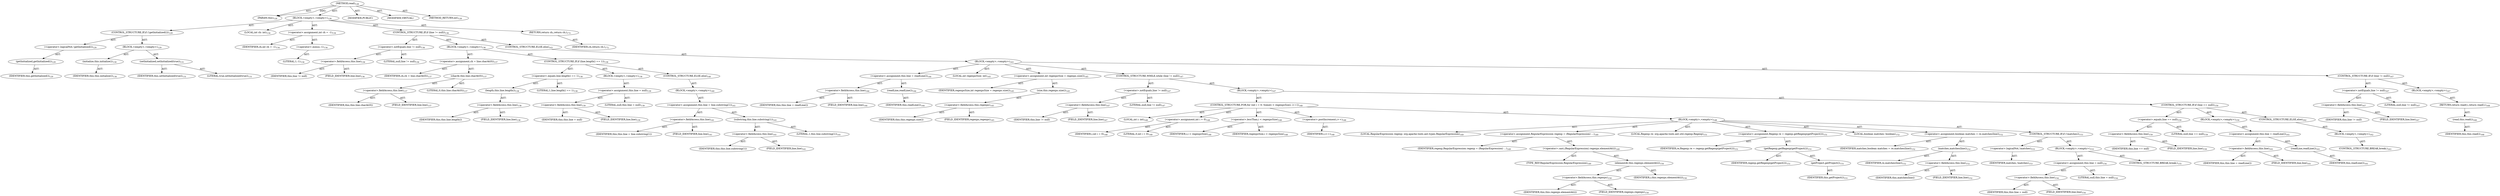 digraph "read" {  
"111669149698" [label = <(METHOD,read)<SUB>128</SUB>> ]
"115964116992" [label = <(PARAM,this)<SUB>128</SUB>> ]
"25769803778" [label = <(BLOCK,&lt;empty&gt;,&lt;empty&gt;)<SUB>128</SUB>> ]
"47244640256" [label = <(CONTROL_STRUCTURE,IF,if (!getInitialized()))<SUB>129</SUB>> ]
"30064771088" [label = <(&lt;operator&gt;.logicalNot,!getInitialized())<SUB>129</SUB>> ]
"30064771089" [label = <(getInitialized,getInitialized())<SUB>129</SUB>> ]
"68719476736" [label = <(IDENTIFIER,this,getInitialized())<SUB>129</SUB>> ]
"25769803779" [label = <(BLOCK,&lt;empty&gt;,&lt;empty&gt;)<SUB>129</SUB>> ]
"30064771090" [label = <(initialize,this.initialize())<SUB>130</SUB>> ]
"68719476737" [label = <(IDENTIFIER,this,this.initialize())<SUB>130</SUB>> ]
"30064771091" [label = <(setInitialized,setInitialized(true))<SUB>131</SUB>> ]
"68719476738" [label = <(IDENTIFIER,this,setInitialized(true))<SUB>131</SUB>> ]
"90194313218" [label = <(LITERAL,true,setInitialized(true))<SUB>131</SUB>> ]
"94489280512" [label = <(LOCAL,int ch: int)<SUB>134</SUB>> ]
"30064771092" [label = <(&lt;operator&gt;.assignment,int ch = -1)<SUB>134</SUB>> ]
"68719476756" [label = <(IDENTIFIER,ch,int ch = -1)<SUB>134</SUB>> ]
"30064771093" [label = <(&lt;operator&gt;.minus,-1)<SUB>134</SUB>> ]
"90194313219" [label = <(LITERAL,1,-1)<SUB>134</SUB>> ]
"47244640257" [label = <(CONTROL_STRUCTURE,IF,if (line != null))<SUB>136</SUB>> ]
"30064771094" [label = <(&lt;operator&gt;.notEquals,line != null)<SUB>136</SUB>> ]
"30064771095" [label = <(&lt;operator&gt;.fieldAccess,this.line)<SUB>136</SUB>> ]
"68719476757" [label = <(IDENTIFIER,this,line != null)> ]
"55834574854" [label = <(FIELD_IDENTIFIER,line,line)<SUB>136</SUB>> ]
"90194313220" [label = <(LITERAL,null,line != null)<SUB>136</SUB>> ]
"25769803780" [label = <(BLOCK,&lt;empty&gt;,&lt;empty&gt;)<SUB>136</SUB>> ]
"30064771096" [label = <(&lt;operator&gt;.assignment,ch = line.charAt(0))<SUB>137</SUB>> ]
"68719476758" [label = <(IDENTIFIER,ch,ch = line.charAt(0))<SUB>137</SUB>> ]
"30064771097" [label = <(charAt,this.line.charAt(0))<SUB>137</SUB>> ]
"30064771098" [label = <(&lt;operator&gt;.fieldAccess,this.line)<SUB>137</SUB>> ]
"68719476759" [label = <(IDENTIFIER,this,this.line.charAt(0))> ]
"55834574855" [label = <(FIELD_IDENTIFIER,line,line)<SUB>137</SUB>> ]
"90194313221" [label = <(LITERAL,0,this.line.charAt(0))<SUB>137</SUB>> ]
"47244640258" [label = <(CONTROL_STRUCTURE,IF,if (line.length() == 1))<SUB>138</SUB>> ]
"30064771099" [label = <(&lt;operator&gt;.equals,line.length() == 1)<SUB>138</SUB>> ]
"30064771100" [label = <(length,this.line.length())<SUB>138</SUB>> ]
"30064771101" [label = <(&lt;operator&gt;.fieldAccess,this.line)<SUB>138</SUB>> ]
"68719476760" [label = <(IDENTIFIER,this,this.line.length())> ]
"55834574856" [label = <(FIELD_IDENTIFIER,line,line)<SUB>138</SUB>> ]
"90194313222" [label = <(LITERAL,1,line.length() == 1)<SUB>138</SUB>> ]
"25769803781" [label = <(BLOCK,&lt;empty&gt;,&lt;empty&gt;)<SUB>138</SUB>> ]
"30064771102" [label = <(&lt;operator&gt;.assignment,this.line = null)<SUB>139</SUB>> ]
"30064771103" [label = <(&lt;operator&gt;.fieldAccess,this.line)<SUB>139</SUB>> ]
"68719476761" [label = <(IDENTIFIER,this,this.line = null)> ]
"55834574857" [label = <(FIELD_IDENTIFIER,line,line)<SUB>139</SUB>> ]
"90194313223" [label = <(LITERAL,null,this.line = null)<SUB>139</SUB>> ]
"47244640259" [label = <(CONTROL_STRUCTURE,ELSE,else)<SUB>140</SUB>> ]
"25769803782" [label = <(BLOCK,&lt;empty&gt;,&lt;empty&gt;)<SUB>140</SUB>> ]
"30064771104" [label = <(&lt;operator&gt;.assignment,this.line = line.substring(1))<SUB>141</SUB>> ]
"30064771105" [label = <(&lt;operator&gt;.fieldAccess,this.line)<SUB>141</SUB>> ]
"68719476762" [label = <(IDENTIFIER,this,this.line = line.substring(1))> ]
"55834574858" [label = <(FIELD_IDENTIFIER,line,line)<SUB>141</SUB>> ]
"30064771106" [label = <(substring,this.line.substring(1))<SUB>141</SUB>> ]
"30064771107" [label = <(&lt;operator&gt;.fieldAccess,this.line)<SUB>141</SUB>> ]
"68719476763" [label = <(IDENTIFIER,this,this.line.substring(1))> ]
"55834574859" [label = <(FIELD_IDENTIFIER,line,line)<SUB>141</SUB>> ]
"90194313224" [label = <(LITERAL,1,this.line.substring(1))<SUB>141</SUB>> ]
"47244640260" [label = <(CONTROL_STRUCTURE,ELSE,else)<SUB>143</SUB>> ]
"25769803783" [label = <(BLOCK,&lt;empty&gt;,&lt;empty&gt;)<SUB>143</SUB>> ]
"30064771108" [label = <(&lt;operator&gt;.assignment,this.line = readLine())<SUB>144</SUB>> ]
"30064771109" [label = <(&lt;operator&gt;.fieldAccess,this.line)<SUB>144</SUB>> ]
"68719476764" [label = <(IDENTIFIER,this,this.line = readLine())> ]
"55834574860" [label = <(FIELD_IDENTIFIER,line,line)<SUB>144</SUB>> ]
"30064771110" [label = <(readLine,readLine())<SUB>144</SUB>> ]
"68719476739" [label = <(IDENTIFIER,this,readLine())<SUB>144</SUB>> ]
"94489280513" [label = <(LOCAL,int regexpsSize: int)<SUB>145</SUB>> ]
"30064771111" [label = <(&lt;operator&gt;.assignment,int regexpsSize = regexps.size())<SUB>145</SUB>> ]
"68719476765" [label = <(IDENTIFIER,regexpsSize,int regexpsSize = regexps.size())<SUB>145</SUB>> ]
"30064771112" [label = <(size,this.regexps.size())<SUB>145</SUB>> ]
"30064771113" [label = <(&lt;operator&gt;.fieldAccess,this.regexps)<SUB>145</SUB>> ]
"68719476766" [label = <(IDENTIFIER,this,this.regexps.size())> ]
"55834574861" [label = <(FIELD_IDENTIFIER,regexps,regexps)<SUB>145</SUB>> ]
"47244640261" [label = <(CONTROL_STRUCTURE,WHILE,while (line != null))<SUB>147</SUB>> ]
"30064771114" [label = <(&lt;operator&gt;.notEquals,line != null)<SUB>147</SUB>> ]
"30064771115" [label = <(&lt;operator&gt;.fieldAccess,this.line)<SUB>147</SUB>> ]
"68719476767" [label = <(IDENTIFIER,this,line != null)> ]
"55834574862" [label = <(FIELD_IDENTIFIER,line,line)<SUB>147</SUB>> ]
"90194313225" [label = <(LITERAL,null,line != null)<SUB>147</SUB>> ]
"25769803784" [label = <(BLOCK,&lt;empty&gt;,&lt;empty&gt;)<SUB>147</SUB>> ]
"47244640262" [label = <(CONTROL_STRUCTURE,FOR,for (int i = 0; Some(i &lt; regexpsSize); i++))<SUB>148</SUB>> ]
"94489280514" [label = <(LOCAL,int i: int)<SUB>148</SUB>> ]
"30064771116" [label = <(&lt;operator&gt;.assignment,int i = 0)<SUB>148</SUB>> ]
"68719476768" [label = <(IDENTIFIER,i,int i = 0)<SUB>148</SUB>> ]
"90194313226" [label = <(LITERAL,0,int i = 0)<SUB>148</SUB>> ]
"30064771117" [label = <(&lt;operator&gt;.lessThan,i &lt; regexpsSize)<SUB>148</SUB>> ]
"68719476769" [label = <(IDENTIFIER,i,i &lt; regexpsSize)<SUB>148</SUB>> ]
"68719476770" [label = <(IDENTIFIER,regexpsSize,i &lt; regexpsSize)<SUB>148</SUB>> ]
"30064771118" [label = <(&lt;operator&gt;.postIncrement,i++)<SUB>148</SUB>> ]
"68719476771" [label = <(IDENTIFIER,i,i++)<SUB>148</SUB>> ]
"25769803785" [label = <(BLOCK,&lt;empty&gt;,&lt;empty&gt;)<SUB>148</SUB>> ]
"94489280515" [label = <(LOCAL,RegularExpression regexp: org.apache.tools.ant.types.RegularExpression)<SUB>149</SUB>> ]
"30064771119" [label = <(&lt;operator&gt;.assignment,RegularExpression regexp = (RegularExpression) ...)<SUB>149</SUB>> ]
"68719476772" [label = <(IDENTIFIER,regexp,RegularExpression regexp = (RegularExpression) ...)<SUB>149</SUB>> ]
"30064771120" [label = <(&lt;operator&gt;.cast,(RegularExpression) regexps.elementAt(i))<SUB>149</SUB>> ]
"180388626432" [label = <(TYPE_REF,RegularExpression,RegularExpression)<SUB>149</SUB>> ]
"30064771121" [label = <(elementAt,this.regexps.elementAt(i))<SUB>150</SUB>> ]
"30064771122" [label = <(&lt;operator&gt;.fieldAccess,this.regexps)<SUB>150</SUB>> ]
"68719476773" [label = <(IDENTIFIER,this,this.regexps.elementAt(i))> ]
"55834574863" [label = <(FIELD_IDENTIFIER,regexps,regexps)<SUB>150</SUB>> ]
"68719476774" [label = <(IDENTIFIER,i,this.regexps.elementAt(i))<SUB>150</SUB>> ]
"94489280516" [label = <(LOCAL,Regexp re: org.apache.tools.ant.util.regexp.Regexp)<SUB>151</SUB>> ]
"30064771123" [label = <(&lt;operator&gt;.assignment,Regexp re = regexp.getRegexp(getProject()))<SUB>151</SUB>> ]
"68719476775" [label = <(IDENTIFIER,re,Regexp re = regexp.getRegexp(getProject()))<SUB>151</SUB>> ]
"30064771124" [label = <(getRegexp,getRegexp(getProject()))<SUB>151</SUB>> ]
"68719476776" [label = <(IDENTIFIER,regexp,getRegexp(getProject()))<SUB>151</SUB>> ]
"30064771125" [label = <(getProject,getProject())<SUB>151</SUB>> ]
"68719476740" [label = <(IDENTIFIER,this,getProject())<SUB>151</SUB>> ]
"94489280517" [label = <(LOCAL,boolean matches: boolean)<SUB>152</SUB>> ]
"30064771126" [label = <(&lt;operator&gt;.assignment,boolean matches = re.matches(line))<SUB>152</SUB>> ]
"68719476777" [label = <(IDENTIFIER,matches,boolean matches = re.matches(line))<SUB>152</SUB>> ]
"30064771127" [label = <(matches,matches(line))<SUB>152</SUB>> ]
"68719476778" [label = <(IDENTIFIER,re,matches(line))<SUB>152</SUB>> ]
"30064771128" [label = <(&lt;operator&gt;.fieldAccess,this.line)<SUB>152</SUB>> ]
"68719476779" [label = <(IDENTIFIER,this,matches(line))> ]
"55834574864" [label = <(FIELD_IDENTIFIER,line,line)<SUB>152</SUB>> ]
"47244640263" [label = <(CONTROL_STRUCTURE,IF,if (!matches))<SUB>153</SUB>> ]
"30064771129" [label = <(&lt;operator&gt;.logicalNot,!matches)<SUB>153</SUB>> ]
"68719476780" [label = <(IDENTIFIER,matches,!matches)<SUB>153</SUB>> ]
"25769803786" [label = <(BLOCK,&lt;empty&gt;,&lt;empty&gt;)<SUB>153</SUB>> ]
"30064771130" [label = <(&lt;operator&gt;.assignment,this.line = null)<SUB>154</SUB>> ]
"30064771131" [label = <(&lt;operator&gt;.fieldAccess,this.line)<SUB>154</SUB>> ]
"68719476781" [label = <(IDENTIFIER,this,this.line = null)> ]
"55834574865" [label = <(FIELD_IDENTIFIER,line,line)<SUB>154</SUB>> ]
"90194313227" [label = <(LITERAL,null,this.line = null)<SUB>154</SUB>> ]
"47244640264" [label = <(CONTROL_STRUCTURE,BREAK,break;)<SUB>155</SUB>> ]
"47244640265" [label = <(CONTROL_STRUCTURE,IF,if (line == null))<SUB>159</SUB>> ]
"30064771132" [label = <(&lt;operator&gt;.equals,line == null)<SUB>159</SUB>> ]
"30064771133" [label = <(&lt;operator&gt;.fieldAccess,this.line)<SUB>159</SUB>> ]
"68719476782" [label = <(IDENTIFIER,this,line == null)> ]
"55834574866" [label = <(FIELD_IDENTIFIER,line,line)<SUB>159</SUB>> ]
"90194313228" [label = <(LITERAL,null,line == null)<SUB>159</SUB>> ]
"25769803787" [label = <(BLOCK,&lt;empty&gt;,&lt;empty&gt;)<SUB>159</SUB>> ]
"30064771134" [label = <(&lt;operator&gt;.assignment,this.line = readLine())<SUB>161</SUB>> ]
"30064771135" [label = <(&lt;operator&gt;.fieldAccess,this.line)<SUB>161</SUB>> ]
"68719476783" [label = <(IDENTIFIER,this,this.line = readLine())> ]
"55834574867" [label = <(FIELD_IDENTIFIER,line,line)<SUB>161</SUB>> ]
"30064771136" [label = <(readLine,readLine())<SUB>161</SUB>> ]
"68719476741" [label = <(IDENTIFIER,this,readLine())<SUB>161</SUB>> ]
"47244640266" [label = <(CONTROL_STRUCTURE,ELSE,else)<SUB>162</SUB>> ]
"25769803788" [label = <(BLOCK,&lt;empty&gt;,&lt;empty&gt;)<SUB>162</SUB>> ]
"47244640267" [label = <(CONTROL_STRUCTURE,BREAK,break;)<SUB>163</SUB>> ]
"47244640268" [label = <(CONTROL_STRUCTURE,IF,if (line != null))<SUB>167</SUB>> ]
"30064771137" [label = <(&lt;operator&gt;.notEquals,line != null)<SUB>167</SUB>> ]
"30064771138" [label = <(&lt;operator&gt;.fieldAccess,this.line)<SUB>167</SUB>> ]
"68719476784" [label = <(IDENTIFIER,this,line != null)> ]
"55834574868" [label = <(FIELD_IDENTIFIER,line,line)<SUB>167</SUB>> ]
"90194313229" [label = <(LITERAL,null,line != null)<SUB>167</SUB>> ]
"25769803789" [label = <(BLOCK,&lt;empty&gt;,&lt;empty&gt;)<SUB>167</SUB>> ]
"146028888064" [label = <(RETURN,return read();,return read();)<SUB>168</SUB>> ]
"30064771139" [label = <(read,this.read())<SUB>168</SUB>> ]
"68719476742" [label = <(IDENTIFIER,this,this.read())<SUB>168</SUB>> ]
"146028888065" [label = <(RETURN,return ch;,return ch;)<SUB>172</SUB>> ]
"68719476785" [label = <(IDENTIFIER,ch,return ch;)<SUB>172</SUB>> ]
"133143986184" [label = <(MODIFIER,PUBLIC)> ]
"133143986185" [label = <(MODIFIER,VIRTUAL)> ]
"128849018882" [label = <(METHOD_RETURN,int)<SUB>128</SUB>> ]
  "111669149698" -> "115964116992"  [ label = "AST: "] 
  "111669149698" -> "25769803778"  [ label = "AST: "] 
  "111669149698" -> "133143986184"  [ label = "AST: "] 
  "111669149698" -> "133143986185"  [ label = "AST: "] 
  "111669149698" -> "128849018882"  [ label = "AST: "] 
  "25769803778" -> "47244640256"  [ label = "AST: "] 
  "25769803778" -> "94489280512"  [ label = "AST: "] 
  "25769803778" -> "30064771092"  [ label = "AST: "] 
  "25769803778" -> "47244640257"  [ label = "AST: "] 
  "25769803778" -> "146028888065"  [ label = "AST: "] 
  "47244640256" -> "30064771088"  [ label = "AST: "] 
  "47244640256" -> "25769803779"  [ label = "AST: "] 
  "30064771088" -> "30064771089"  [ label = "AST: "] 
  "30064771089" -> "68719476736"  [ label = "AST: "] 
  "25769803779" -> "30064771090"  [ label = "AST: "] 
  "25769803779" -> "30064771091"  [ label = "AST: "] 
  "30064771090" -> "68719476737"  [ label = "AST: "] 
  "30064771091" -> "68719476738"  [ label = "AST: "] 
  "30064771091" -> "90194313218"  [ label = "AST: "] 
  "30064771092" -> "68719476756"  [ label = "AST: "] 
  "30064771092" -> "30064771093"  [ label = "AST: "] 
  "30064771093" -> "90194313219"  [ label = "AST: "] 
  "47244640257" -> "30064771094"  [ label = "AST: "] 
  "47244640257" -> "25769803780"  [ label = "AST: "] 
  "47244640257" -> "47244640260"  [ label = "AST: "] 
  "30064771094" -> "30064771095"  [ label = "AST: "] 
  "30064771094" -> "90194313220"  [ label = "AST: "] 
  "30064771095" -> "68719476757"  [ label = "AST: "] 
  "30064771095" -> "55834574854"  [ label = "AST: "] 
  "25769803780" -> "30064771096"  [ label = "AST: "] 
  "25769803780" -> "47244640258"  [ label = "AST: "] 
  "30064771096" -> "68719476758"  [ label = "AST: "] 
  "30064771096" -> "30064771097"  [ label = "AST: "] 
  "30064771097" -> "30064771098"  [ label = "AST: "] 
  "30064771097" -> "90194313221"  [ label = "AST: "] 
  "30064771098" -> "68719476759"  [ label = "AST: "] 
  "30064771098" -> "55834574855"  [ label = "AST: "] 
  "47244640258" -> "30064771099"  [ label = "AST: "] 
  "47244640258" -> "25769803781"  [ label = "AST: "] 
  "47244640258" -> "47244640259"  [ label = "AST: "] 
  "30064771099" -> "30064771100"  [ label = "AST: "] 
  "30064771099" -> "90194313222"  [ label = "AST: "] 
  "30064771100" -> "30064771101"  [ label = "AST: "] 
  "30064771101" -> "68719476760"  [ label = "AST: "] 
  "30064771101" -> "55834574856"  [ label = "AST: "] 
  "25769803781" -> "30064771102"  [ label = "AST: "] 
  "30064771102" -> "30064771103"  [ label = "AST: "] 
  "30064771102" -> "90194313223"  [ label = "AST: "] 
  "30064771103" -> "68719476761"  [ label = "AST: "] 
  "30064771103" -> "55834574857"  [ label = "AST: "] 
  "47244640259" -> "25769803782"  [ label = "AST: "] 
  "25769803782" -> "30064771104"  [ label = "AST: "] 
  "30064771104" -> "30064771105"  [ label = "AST: "] 
  "30064771104" -> "30064771106"  [ label = "AST: "] 
  "30064771105" -> "68719476762"  [ label = "AST: "] 
  "30064771105" -> "55834574858"  [ label = "AST: "] 
  "30064771106" -> "30064771107"  [ label = "AST: "] 
  "30064771106" -> "90194313224"  [ label = "AST: "] 
  "30064771107" -> "68719476763"  [ label = "AST: "] 
  "30064771107" -> "55834574859"  [ label = "AST: "] 
  "47244640260" -> "25769803783"  [ label = "AST: "] 
  "25769803783" -> "30064771108"  [ label = "AST: "] 
  "25769803783" -> "94489280513"  [ label = "AST: "] 
  "25769803783" -> "30064771111"  [ label = "AST: "] 
  "25769803783" -> "47244640261"  [ label = "AST: "] 
  "25769803783" -> "47244640268"  [ label = "AST: "] 
  "30064771108" -> "30064771109"  [ label = "AST: "] 
  "30064771108" -> "30064771110"  [ label = "AST: "] 
  "30064771109" -> "68719476764"  [ label = "AST: "] 
  "30064771109" -> "55834574860"  [ label = "AST: "] 
  "30064771110" -> "68719476739"  [ label = "AST: "] 
  "30064771111" -> "68719476765"  [ label = "AST: "] 
  "30064771111" -> "30064771112"  [ label = "AST: "] 
  "30064771112" -> "30064771113"  [ label = "AST: "] 
  "30064771113" -> "68719476766"  [ label = "AST: "] 
  "30064771113" -> "55834574861"  [ label = "AST: "] 
  "47244640261" -> "30064771114"  [ label = "AST: "] 
  "47244640261" -> "25769803784"  [ label = "AST: "] 
  "30064771114" -> "30064771115"  [ label = "AST: "] 
  "30064771114" -> "90194313225"  [ label = "AST: "] 
  "30064771115" -> "68719476767"  [ label = "AST: "] 
  "30064771115" -> "55834574862"  [ label = "AST: "] 
  "25769803784" -> "47244640262"  [ label = "AST: "] 
  "25769803784" -> "47244640265"  [ label = "AST: "] 
  "47244640262" -> "94489280514"  [ label = "AST: "] 
  "47244640262" -> "30064771116"  [ label = "AST: "] 
  "47244640262" -> "30064771117"  [ label = "AST: "] 
  "47244640262" -> "30064771118"  [ label = "AST: "] 
  "47244640262" -> "25769803785"  [ label = "AST: "] 
  "30064771116" -> "68719476768"  [ label = "AST: "] 
  "30064771116" -> "90194313226"  [ label = "AST: "] 
  "30064771117" -> "68719476769"  [ label = "AST: "] 
  "30064771117" -> "68719476770"  [ label = "AST: "] 
  "30064771118" -> "68719476771"  [ label = "AST: "] 
  "25769803785" -> "94489280515"  [ label = "AST: "] 
  "25769803785" -> "30064771119"  [ label = "AST: "] 
  "25769803785" -> "94489280516"  [ label = "AST: "] 
  "25769803785" -> "30064771123"  [ label = "AST: "] 
  "25769803785" -> "94489280517"  [ label = "AST: "] 
  "25769803785" -> "30064771126"  [ label = "AST: "] 
  "25769803785" -> "47244640263"  [ label = "AST: "] 
  "30064771119" -> "68719476772"  [ label = "AST: "] 
  "30064771119" -> "30064771120"  [ label = "AST: "] 
  "30064771120" -> "180388626432"  [ label = "AST: "] 
  "30064771120" -> "30064771121"  [ label = "AST: "] 
  "30064771121" -> "30064771122"  [ label = "AST: "] 
  "30064771121" -> "68719476774"  [ label = "AST: "] 
  "30064771122" -> "68719476773"  [ label = "AST: "] 
  "30064771122" -> "55834574863"  [ label = "AST: "] 
  "30064771123" -> "68719476775"  [ label = "AST: "] 
  "30064771123" -> "30064771124"  [ label = "AST: "] 
  "30064771124" -> "68719476776"  [ label = "AST: "] 
  "30064771124" -> "30064771125"  [ label = "AST: "] 
  "30064771125" -> "68719476740"  [ label = "AST: "] 
  "30064771126" -> "68719476777"  [ label = "AST: "] 
  "30064771126" -> "30064771127"  [ label = "AST: "] 
  "30064771127" -> "68719476778"  [ label = "AST: "] 
  "30064771127" -> "30064771128"  [ label = "AST: "] 
  "30064771128" -> "68719476779"  [ label = "AST: "] 
  "30064771128" -> "55834574864"  [ label = "AST: "] 
  "47244640263" -> "30064771129"  [ label = "AST: "] 
  "47244640263" -> "25769803786"  [ label = "AST: "] 
  "30064771129" -> "68719476780"  [ label = "AST: "] 
  "25769803786" -> "30064771130"  [ label = "AST: "] 
  "25769803786" -> "47244640264"  [ label = "AST: "] 
  "30064771130" -> "30064771131"  [ label = "AST: "] 
  "30064771130" -> "90194313227"  [ label = "AST: "] 
  "30064771131" -> "68719476781"  [ label = "AST: "] 
  "30064771131" -> "55834574865"  [ label = "AST: "] 
  "47244640265" -> "30064771132"  [ label = "AST: "] 
  "47244640265" -> "25769803787"  [ label = "AST: "] 
  "47244640265" -> "47244640266"  [ label = "AST: "] 
  "30064771132" -> "30064771133"  [ label = "AST: "] 
  "30064771132" -> "90194313228"  [ label = "AST: "] 
  "30064771133" -> "68719476782"  [ label = "AST: "] 
  "30064771133" -> "55834574866"  [ label = "AST: "] 
  "25769803787" -> "30064771134"  [ label = "AST: "] 
  "30064771134" -> "30064771135"  [ label = "AST: "] 
  "30064771134" -> "30064771136"  [ label = "AST: "] 
  "30064771135" -> "68719476783"  [ label = "AST: "] 
  "30064771135" -> "55834574867"  [ label = "AST: "] 
  "30064771136" -> "68719476741"  [ label = "AST: "] 
  "47244640266" -> "25769803788"  [ label = "AST: "] 
  "25769803788" -> "47244640267"  [ label = "AST: "] 
  "47244640268" -> "30064771137"  [ label = "AST: "] 
  "47244640268" -> "25769803789"  [ label = "AST: "] 
  "30064771137" -> "30064771138"  [ label = "AST: "] 
  "30064771137" -> "90194313229"  [ label = "AST: "] 
  "30064771138" -> "68719476784"  [ label = "AST: "] 
  "30064771138" -> "55834574868"  [ label = "AST: "] 
  "25769803789" -> "146028888064"  [ label = "AST: "] 
  "146028888064" -> "30064771139"  [ label = "AST: "] 
  "30064771139" -> "68719476742"  [ label = "AST: "] 
  "146028888065" -> "68719476785"  [ label = "AST: "] 
  "111669149698" -> "115964116992"  [ label = "DDG: "] 
}
